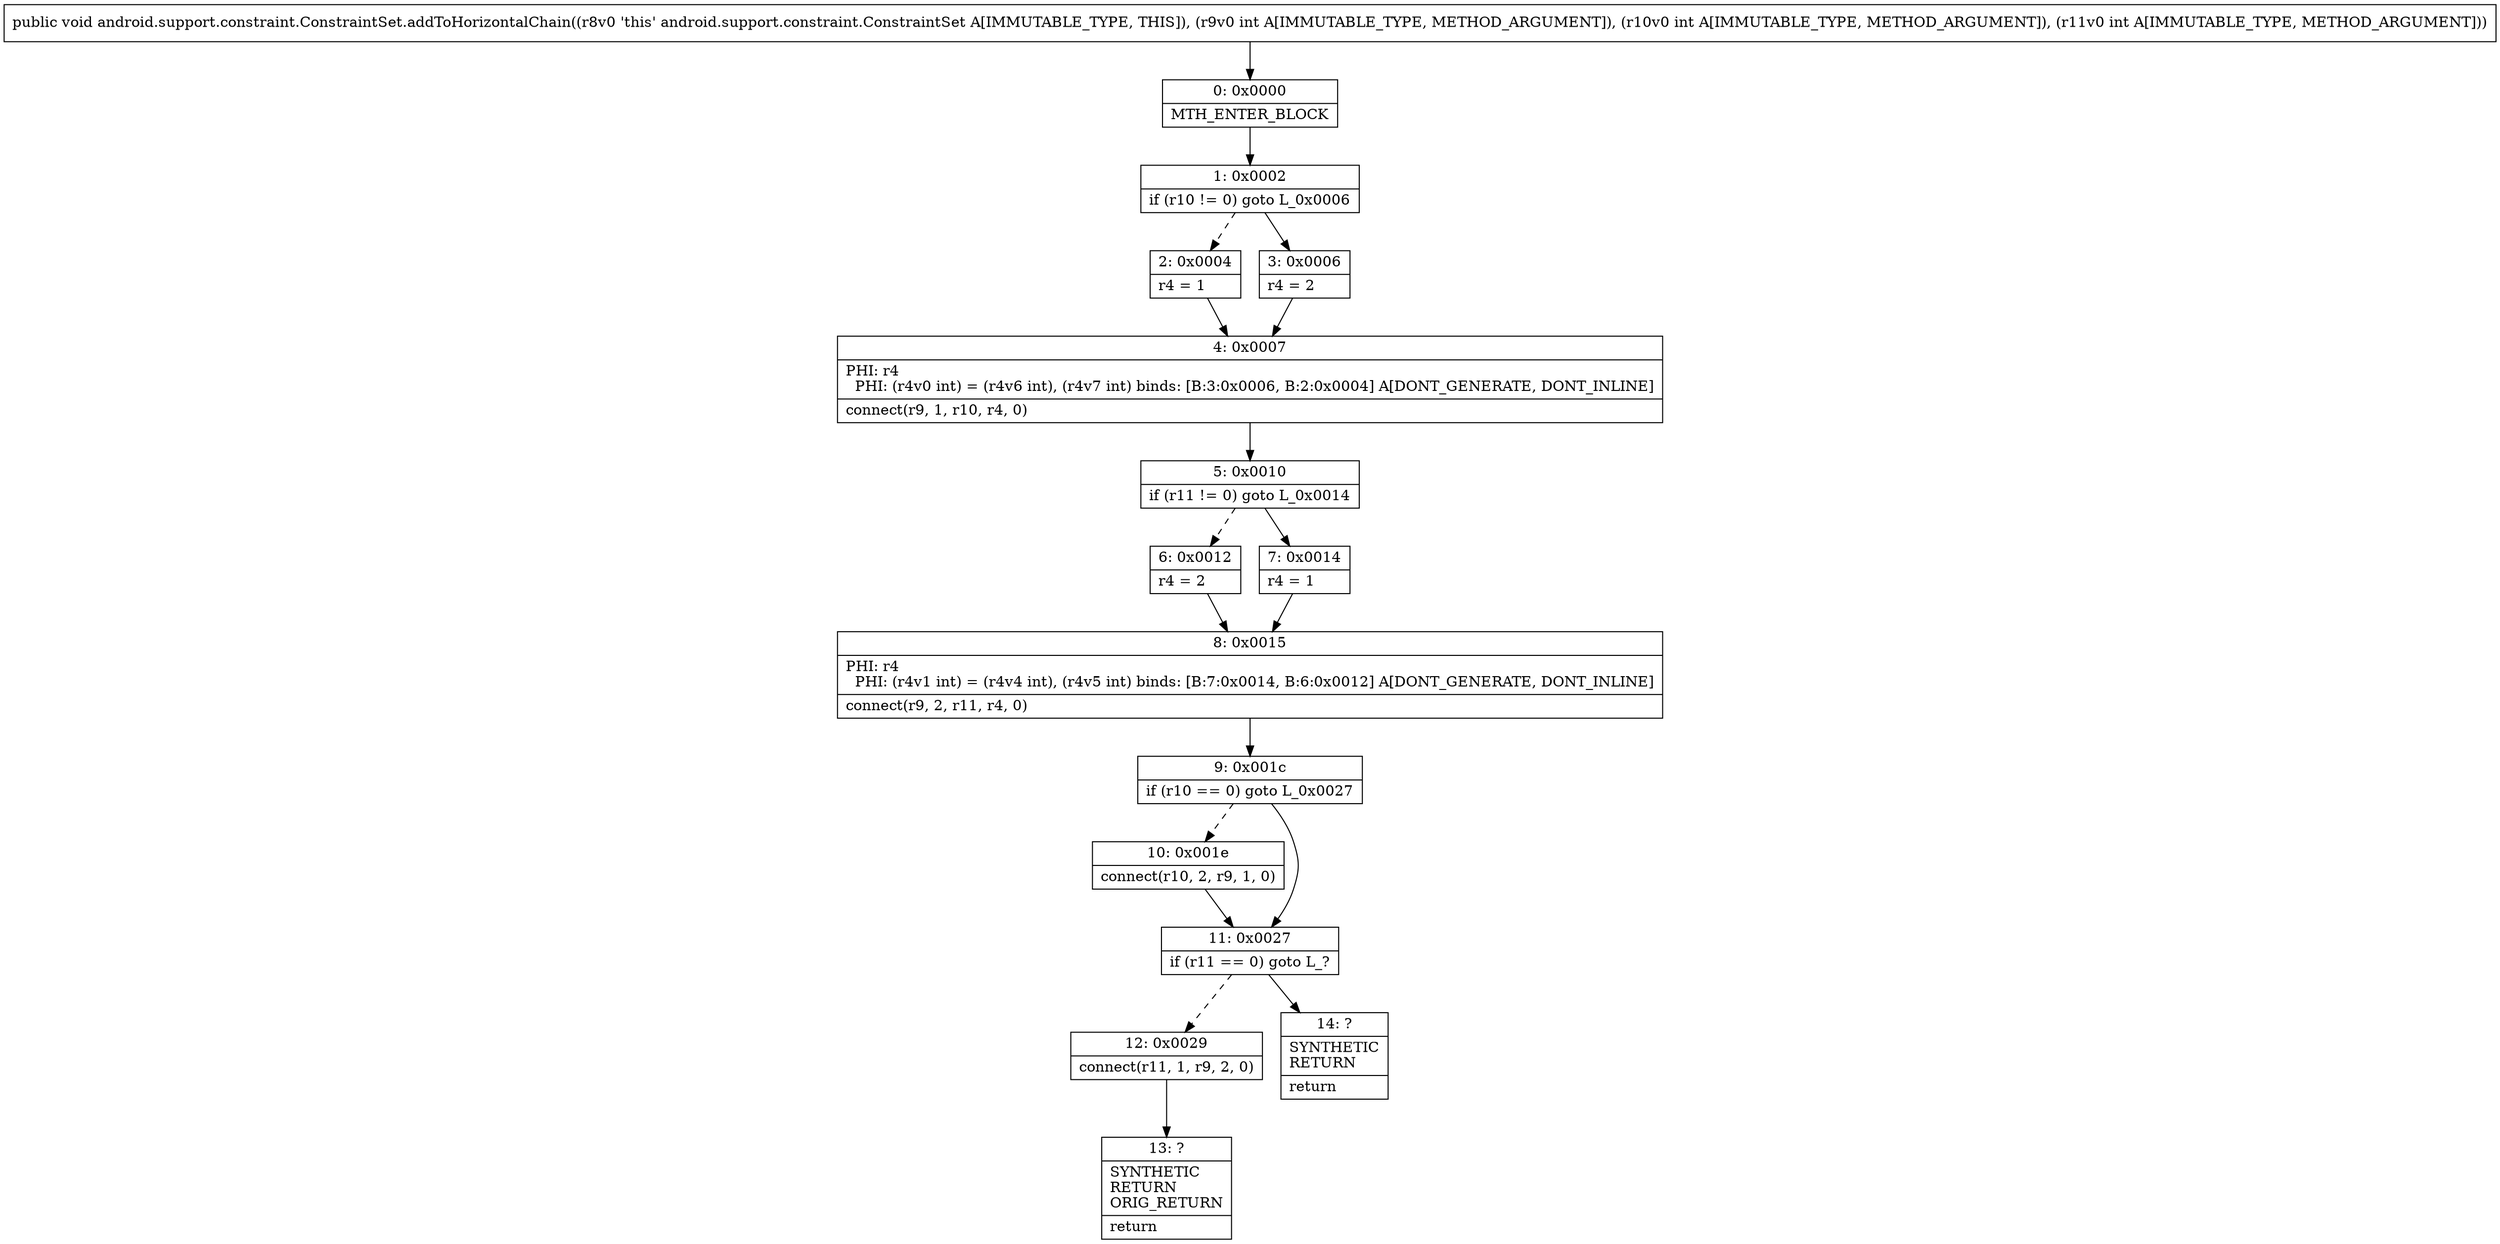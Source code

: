 digraph "CFG forandroid.support.constraint.ConstraintSet.addToHorizontalChain(III)V" {
Node_0 [shape=record,label="{0\:\ 0x0000|MTH_ENTER_BLOCK\l}"];
Node_1 [shape=record,label="{1\:\ 0x0002|if (r10 != 0) goto L_0x0006\l}"];
Node_2 [shape=record,label="{2\:\ 0x0004|r4 = 1\l}"];
Node_3 [shape=record,label="{3\:\ 0x0006|r4 = 2\l}"];
Node_4 [shape=record,label="{4\:\ 0x0007|PHI: r4 \l  PHI: (r4v0 int) = (r4v6 int), (r4v7 int) binds: [B:3:0x0006, B:2:0x0004] A[DONT_GENERATE, DONT_INLINE]\l|connect(r9, 1, r10, r4, 0)\l}"];
Node_5 [shape=record,label="{5\:\ 0x0010|if (r11 != 0) goto L_0x0014\l}"];
Node_6 [shape=record,label="{6\:\ 0x0012|r4 = 2\l}"];
Node_7 [shape=record,label="{7\:\ 0x0014|r4 = 1\l}"];
Node_8 [shape=record,label="{8\:\ 0x0015|PHI: r4 \l  PHI: (r4v1 int) = (r4v4 int), (r4v5 int) binds: [B:7:0x0014, B:6:0x0012] A[DONT_GENERATE, DONT_INLINE]\l|connect(r9, 2, r11, r4, 0)\l}"];
Node_9 [shape=record,label="{9\:\ 0x001c|if (r10 == 0) goto L_0x0027\l}"];
Node_10 [shape=record,label="{10\:\ 0x001e|connect(r10, 2, r9, 1, 0)\l}"];
Node_11 [shape=record,label="{11\:\ 0x0027|if (r11 == 0) goto L_?\l}"];
Node_12 [shape=record,label="{12\:\ 0x0029|connect(r11, 1, r9, 2, 0)\l}"];
Node_13 [shape=record,label="{13\:\ ?|SYNTHETIC\lRETURN\lORIG_RETURN\l|return\l}"];
Node_14 [shape=record,label="{14\:\ ?|SYNTHETIC\lRETURN\l|return\l}"];
MethodNode[shape=record,label="{public void android.support.constraint.ConstraintSet.addToHorizontalChain((r8v0 'this' android.support.constraint.ConstraintSet A[IMMUTABLE_TYPE, THIS]), (r9v0 int A[IMMUTABLE_TYPE, METHOD_ARGUMENT]), (r10v0 int A[IMMUTABLE_TYPE, METHOD_ARGUMENT]), (r11v0 int A[IMMUTABLE_TYPE, METHOD_ARGUMENT])) }"];
MethodNode -> Node_0;
Node_0 -> Node_1;
Node_1 -> Node_2[style=dashed];
Node_1 -> Node_3;
Node_2 -> Node_4;
Node_3 -> Node_4;
Node_4 -> Node_5;
Node_5 -> Node_6[style=dashed];
Node_5 -> Node_7;
Node_6 -> Node_8;
Node_7 -> Node_8;
Node_8 -> Node_9;
Node_9 -> Node_10[style=dashed];
Node_9 -> Node_11;
Node_10 -> Node_11;
Node_11 -> Node_12[style=dashed];
Node_11 -> Node_14;
Node_12 -> Node_13;
}

